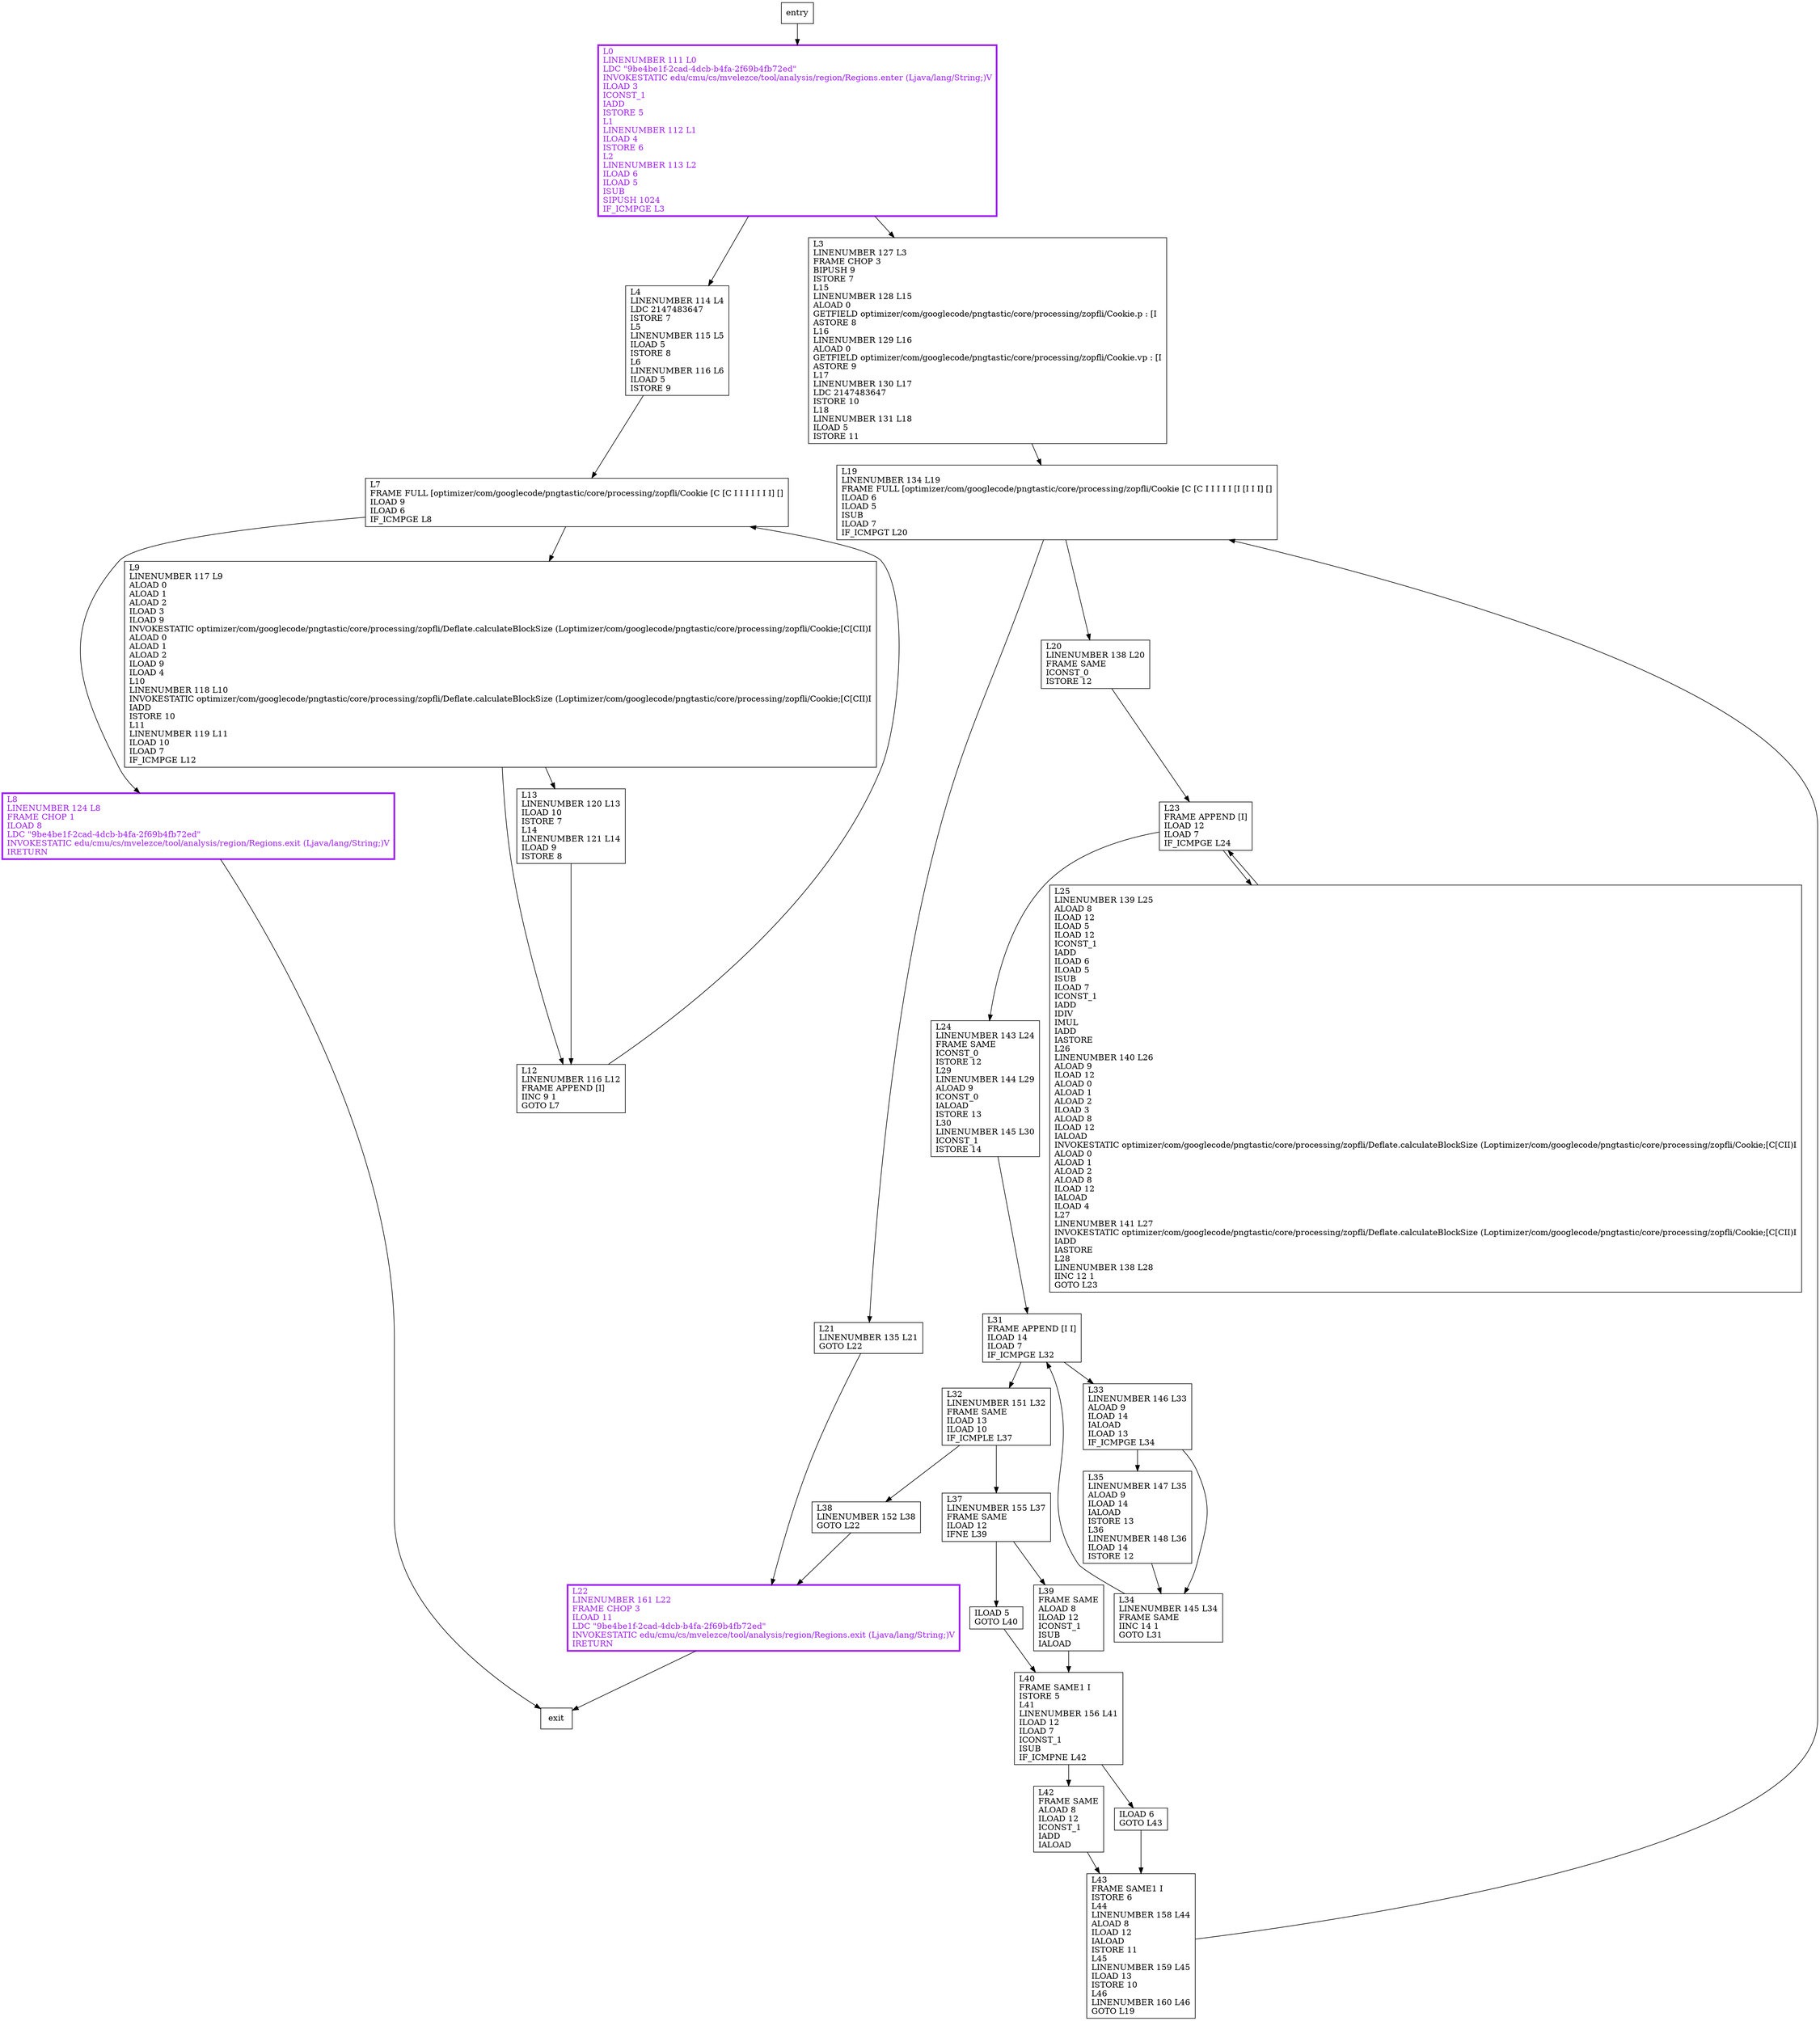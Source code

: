 digraph findMinimum {
node [shape=record];
94830685 [label="L19\lLINENUMBER 134 L19\lFRAME FULL [optimizer/com/googlecode/pngtastic/core/processing/zopfli/Cookie [C [C I I I I I [I [I I I] []\lILOAD 6\lILOAD 5\lISUB\lILOAD 7\lIF_ICMPGT L20\l"];
402808045 [label="L32\lLINENUMBER 151 L32\lFRAME SAME\lILOAD 13\lILOAD 10\lIF_ICMPLE L37\l"];
1648700617 [label="ILOAD 6\lGOTO L43\l"];
1464177809 [label="L31\lFRAME APPEND [I I]\lILOAD 14\lILOAD 7\lIF_ICMPGE L32\l"];
1172535934 [label="L42\lFRAME SAME\lALOAD 8\lILOAD 12\lICONST_1\lIADD\lIALOAD\l"];
169880779 [label="L24\lLINENUMBER 143 L24\lFRAME SAME\lICONST_0\lISTORE 12\lL29\lLINENUMBER 144 L29\lALOAD 9\lICONST_0\lIALOAD\lISTORE 13\lL30\lLINENUMBER 145 L30\lICONST_1\lISTORE 14\l"];
2007599722 [label="L38\lLINENUMBER 152 L38\lGOTO L22\l"];
396918327 [label="L13\lLINENUMBER 120 L13\lILOAD 10\lISTORE 7\lL14\lLINENUMBER 121 L14\lILOAD 9\lISTORE 8\l"];
1262110193 [label="L12\lLINENUMBER 116 L12\lFRAME APPEND [I]\lIINC 9 1\lGOTO L7\l"];
1563053805 [label="L35\lLINENUMBER 147 L35\lALOAD 9\lILOAD 14\lIALOAD\lISTORE 13\lL36\lLINENUMBER 148 L36\lILOAD 14\lISTORE 12\l"];
65080774 [label="ILOAD 5\lGOTO L40\l"];
2116179210 [label="L40\lFRAME SAME1 I\lISTORE 5\lL41\lLINENUMBER 156 L41\lILOAD 12\lILOAD 7\lICONST_1\lISUB\lIF_ICMPNE L42\l"];
2029780820 [label="L39\lFRAME SAME\lALOAD 8\lILOAD 12\lICONST_1\lISUB\lIALOAD\l"];
476579021 [label="L4\lLINENUMBER 114 L4\lLDC 2147483647\lISTORE 7\lL5\lLINENUMBER 115 L5\lILOAD 5\lISTORE 8\lL6\lLINENUMBER 116 L6\lILOAD 5\lISTORE 9\l"];
967677821 [label="L21\lLINENUMBER 135 L21\lGOTO L22\l"];
1198197478 [label="L3\lLINENUMBER 127 L3\lFRAME CHOP 3\lBIPUSH 9\lISTORE 7\lL15\lLINENUMBER 128 L15\lALOAD 0\lGETFIELD optimizer/com/googlecode/pngtastic/core/processing/zopfli/Cookie.p : [I\lASTORE 8\lL16\lLINENUMBER 129 L16\lALOAD 0\lGETFIELD optimizer/com/googlecode/pngtastic/core/processing/zopfli/Cookie.vp : [I\lASTORE 9\lL17\lLINENUMBER 130 L17\lLDC 2147483647\lISTORE 10\lL18\lLINENUMBER 131 L18\lILOAD 5\lISTORE 11\l"];
977160959 [label="L34\lLINENUMBER 145 L34\lFRAME SAME\lIINC 14 1\lGOTO L31\l"];
106297322 [label="L8\lLINENUMBER 124 L8\lFRAME CHOP 1\lILOAD 8\lLDC \"9be4be1f-2cad-4dcb-b4fa-2f69b4fb72ed\"\lINVOKESTATIC edu/cmu/cs/mvelezce/tool/analysis/region/Regions.exit (Ljava/lang/String;)V\lIRETURN\l"];
1765900922 [label="L43\lFRAME SAME1 I\lISTORE 6\lL44\lLINENUMBER 158 L44\lALOAD 8\lILOAD 12\lIALOAD\lISTORE 11\lL45\lLINENUMBER 159 L45\lILOAD 13\lISTORE 10\lL46\lLINENUMBER 160 L46\lGOTO L19\l"];
1974622245 [label="L23\lFRAME APPEND [I]\lILOAD 12\lILOAD 7\lIF_ICMPGE L24\l"];
1055601039 [label="L7\lFRAME FULL [optimizer/com/googlecode/pngtastic/core/processing/zopfli/Cookie [C [C I I I I I I I] []\lILOAD 9\lILOAD 6\lIF_ICMPGE L8\l"];
332365138 [label="L33\lLINENUMBER 146 L33\lALOAD 9\lILOAD 14\lIALOAD\lILOAD 13\lIF_ICMPGE L34\l"];
1419332030 [label="L9\lLINENUMBER 117 L9\lALOAD 0\lALOAD 1\lALOAD 2\lILOAD 3\lILOAD 9\lINVOKESTATIC optimizer/com/googlecode/pngtastic/core/processing/zopfli/Deflate.calculateBlockSize (Loptimizer/com/googlecode/pngtastic/core/processing/zopfli/Cookie;[C[CII)I\lALOAD 0\lALOAD 1\lALOAD 2\lILOAD 9\lILOAD 4\lL10\lLINENUMBER 118 L10\lINVOKESTATIC optimizer/com/googlecode/pngtastic/core/processing/zopfli/Deflate.calculateBlockSize (Loptimizer/com/googlecode/pngtastic/core/processing/zopfli/Cookie;[C[CII)I\lIADD\lISTORE 10\lL11\lLINENUMBER 119 L11\lILOAD 10\lILOAD 7\lIF_ICMPGE L12\l"];
1839206329 [label="L22\lLINENUMBER 161 L22\lFRAME CHOP 3\lILOAD 11\lLDC \"9be4be1f-2cad-4dcb-b4fa-2f69b4fb72ed\"\lINVOKESTATIC edu/cmu/cs/mvelezce/tool/analysis/region/Regions.exit (Ljava/lang/String;)V\lIRETURN\l"];
547441493 [label="L20\lLINENUMBER 138 L20\lFRAME SAME\lICONST_0\lISTORE 12\l"];
552674617 [label="L25\lLINENUMBER 139 L25\lALOAD 8\lILOAD 12\lILOAD 5\lILOAD 12\lICONST_1\lIADD\lILOAD 6\lILOAD 5\lISUB\lILOAD 7\lICONST_1\lIADD\lIDIV\lIMUL\lIADD\lIASTORE\lL26\lLINENUMBER 140 L26\lALOAD 9\lILOAD 12\lALOAD 0\lALOAD 1\lALOAD 2\lILOAD 3\lALOAD 8\lILOAD 12\lIALOAD\lINVOKESTATIC optimizer/com/googlecode/pngtastic/core/processing/zopfli/Deflate.calculateBlockSize (Loptimizer/com/googlecode/pngtastic/core/processing/zopfli/Cookie;[C[CII)I\lALOAD 0\lALOAD 1\lALOAD 2\lALOAD 8\lILOAD 12\lIALOAD\lILOAD 4\lL27\lLINENUMBER 141 L27\lINVOKESTATIC optimizer/com/googlecode/pngtastic/core/processing/zopfli/Deflate.calculateBlockSize (Loptimizer/com/googlecode/pngtastic/core/processing/zopfli/Cookie;[C[CII)I\lIADD\lIASTORE\lL28\lLINENUMBER 138 L28\lIINC 12 1\lGOTO L23\l"];
203149502 [label="L0\lLINENUMBER 111 L0\lLDC \"9be4be1f-2cad-4dcb-b4fa-2f69b4fb72ed\"\lINVOKESTATIC edu/cmu/cs/mvelezce/tool/analysis/region/Regions.enter (Ljava/lang/String;)V\lILOAD 3\lICONST_1\lIADD\lISTORE 5\lL1\lLINENUMBER 112 L1\lILOAD 4\lISTORE 6\lL2\lLINENUMBER 113 L2\lILOAD 6\lILOAD 5\lISUB\lSIPUSH 1024\lIF_ICMPGE L3\l"];
1057507014 [label="L37\lLINENUMBER 155 L37\lFRAME SAME\lILOAD 12\lIFNE L39\l"];
entry;
exit;
94830685 -> 967677821;
94830685 -> 547441493;
402808045 -> 2007599722;
402808045 -> 1057507014;
1648700617 -> 1765900922;
1464177809 -> 402808045;
1464177809 -> 332365138;
1172535934 -> 1765900922;
169880779 -> 1464177809;
2007599722 -> 1839206329;
396918327 -> 1262110193;
1262110193 -> 1055601039;
1563053805 -> 977160959;
65080774 -> 2116179210;
2116179210 -> 1648700617;
2116179210 -> 1172535934;
2029780820 -> 2116179210;
476579021 -> 1055601039;
967677821 -> 1839206329;
1198197478 -> 94830685;
977160959 -> 1464177809;
106297322 -> exit;
1765900922 -> 94830685;
1974622245 -> 169880779;
1974622245 -> 552674617;
entry -> 203149502;
1055601039 -> 1419332030;
1055601039 -> 106297322;
332365138 -> 1563053805;
332365138 -> 977160959;
1419332030 -> 1262110193;
1419332030 -> 396918327;
1839206329 -> exit;
547441493 -> 1974622245;
552674617 -> 1974622245;
203149502 -> 476579021;
203149502 -> 1198197478;
1057507014 -> 65080774;
1057507014 -> 2029780820;
1839206329[fontcolor="purple", penwidth=3, color="purple"];
106297322[fontcolor="purple", penwidth=3, color="purple"];
203149502[fontcolor="purple", penwidth=3, color="purple"];
}
